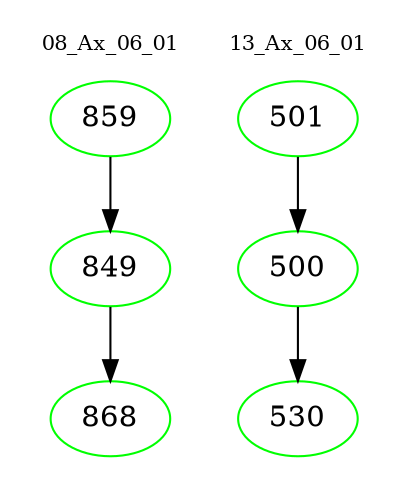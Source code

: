 digraph{
subgraph cluster_0 {
color = white
label = "08_Ax_06_01";
fontsize=10;
T0_859 [label="859", color="green"]
T0_859 -> T0_849 [color="black"]
T0_849 [label="849", color="green"]
T0_849 -> T0_868 [color="black"]
T0_868 [label="868", color="green"]
}
subgraph cluster_1 {
color = white
label = "13_Ax_06_01";
fontsize=10;
T1_501 [label="501", color="green"]
T1_501 -> T1_500 [color="black"]
T1_500 [label="500", color="green"]
T1_500 -> T1_530 [color="black"]
T1_530 [label="530", color="green"]
}
}
